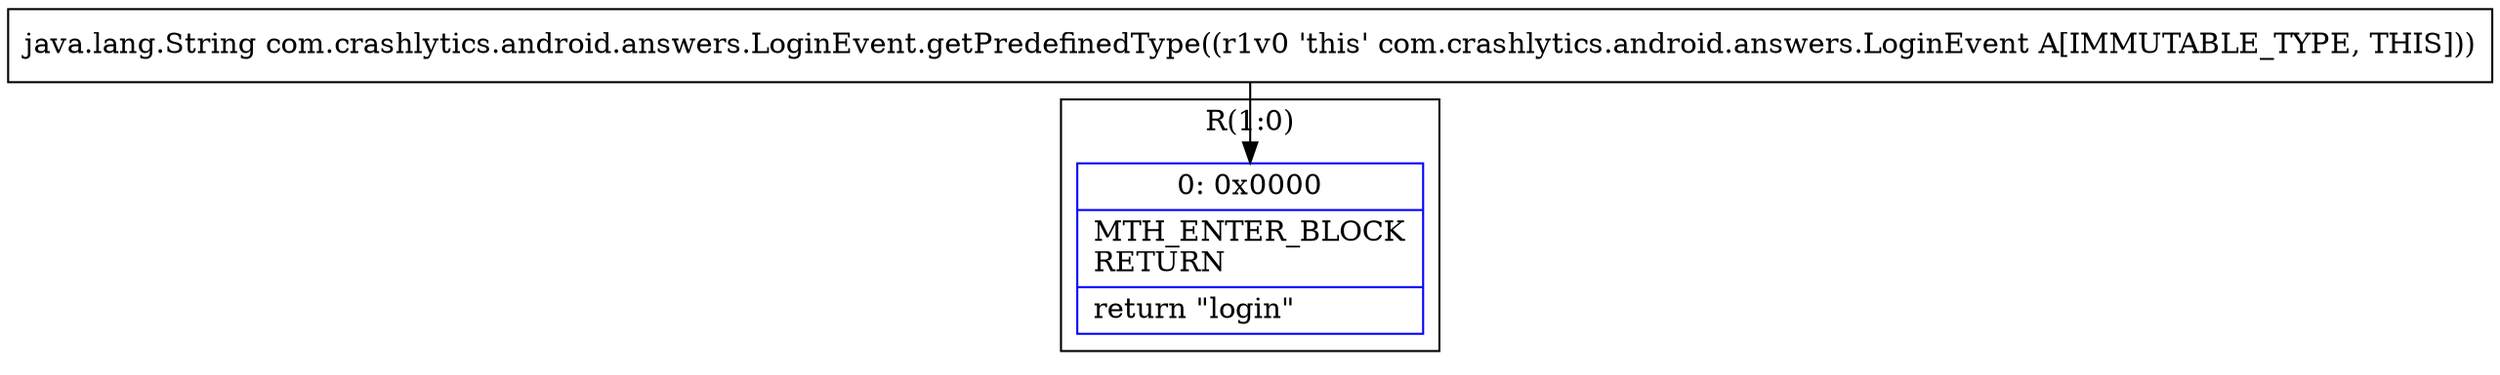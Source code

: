 digraph "CFG forcom.crashlytics.android.answers.LoginEvent.getPredefinedType()Ljava\/lang\/String;" {
subgraph cluster_Region_2053377668 {
label = "R(1:0)";
node [shape=record,color=blue];
Node_0 [shape=record,label="{0\:\ 0x0000|MTH_ENTER_BLOCK\lRETURN\l|return \"login\"\l}"];
}
MethodNode[shape=record,label="{java.lang.String com.crashlytics.android.answers.LoginEvent.getPredefinedType((r1v0 'this' com.crashlytics.android.answers.LoginEvent A[IMMUTABLE_TYPE, THIS])) }"];
MethodNode -> Node_0;
}

